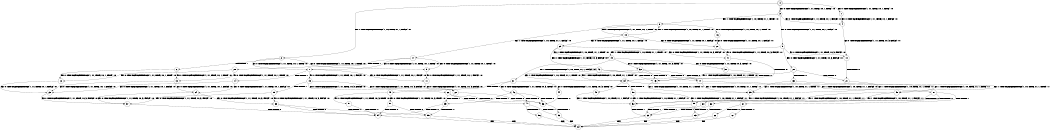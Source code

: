 digraph BCG {
size = "7, 10.5";
center = TRUE;
node [shape = circle];
0 [peripheries = 2];
0 -> 1 [label = "EX !0 !ATOMIC_EXCH_BRANCH (1, +1, TRUE, +0, 1, TRUE) !:0:"];
0 -> 2 [label = "EX !1 !ATOMIC_EXCH_BRANCH (1, +0, TRUE, +1, 1, FALSE) !:0:"];
0 -> 3 [label = "EX !0 !ATOMIC_EXCH_BRANCH (1, +1, TRUE, +0, 1, TRUE) !:0:"];
1 -> 4 [label = "EX !0 !ATOMIC_EXCH_BRANCH (1, +1, TRUE, +0, 1, FALSE) !:0:"];
2 -> 5 [label = "EX !0 !ATOMIC_EXCH_BRANCH (1, +1, TRUE, +0, 1, TRUE) !:0:"];
2 -> 6 [label = "TERMINATE !1"];
2 -> 7 [label = "EX !0 !ATOMIC_EXCH_BRANCH (1, +1, TRUE, +0, 1, TRUE) !:0:"];
3 -> 4 [label = "EX !0 !ATOMIC_EXCH_BRANCH (1, +1, TRUE, +0, 1, FALSE) !:0:"];
3 -> 8 [label = "EX !1 !ATOMIC_EXCH_BRANCH (1, +0, TRUE, +1, 1, TRUE) !:0:"];
3 -> 9 [label = "EX !0 !ATOMIC_EXCH_BRANCH (1, +1, TRUE, +0, 1, FALSE) !:0:"];
4 -> 10 [label = "EX !0 !ATOMIC_EXCH_BRANCH (1, +1, TRUE, +0, 3, FALSE) !:0:"];
5 -> 11 [label = "EX !0 !ATOMIC_EXCH_BRANCH (1, +1, TRUE, +0, 1, FALSE) !:0:"];
6 -> 12 [label = "EX !0 !ATOMIC_EXCH_BRANCH (1, +1, TRUE, +0, 1, TRUE) !:0:"];
6 -> 13 [label = "EX !0 !ATOMIC_EXCH_BRANCH (1, +1, TRUE, +0, 1, TRUE) !:0:"];
7 -> 11 [label = "EX !0 !ATOMIC_EXCH_BRANCH (1, +1, TRUE, +0, 1, FALSE) !:0:"];
7 -> 14 [label = "TERMINATE !1"];
7 -> 15 [label = "EX !0 !ATOMIC_EXCH_BRANCH (1, +1, TRUE, +0, 1, FALSE) !:0:"];
8 -> 16 [label = "EX !0 !ATOMIC_EXCH_BRANCH (1, +1, TRUE, +0, 1, TRUE) !:0:"];
8 -> 17 [label = "EX !1 !ATOMIC_EXCH_BRANCH (1, +0, TRUE, +1, 1, FALSE) !:0:"];
8 -> 18 [label = "EX !0 !ATOMIC_EXCH_BRANCH (1, +1, TRUE, +0, 1, TRUE) !:0:"];
9 -> 10 [label = "EX !0 !ATOMIC_EXCH_BRANCH (1, +1, TRUE, +0, 3, FALSE) !:0:"];
9 -> 19 [label = "EX !1 !ATOMIC_EXCH_BRANCH (1, +0, TRUE, +1, 1, TRUE) !:0:"];
9 -> 20 [label = "EX !0 !ATOMIC_EXCH_BRANCH (1, +1, TRUE, +0, 3, FALSE) !:0:"];
10 -> 21 [label = "TERMINATE !0"];
11 -> 22 [label = "EX !0 !ATOMIC_EXCH_BRANCH (1, +1, TRUE, +0, 3, FALSE) !:0:"];
12 -> 23 [label = "EX !0 !ATOMIC_EXCH_BRANCH (1, +1, TRUE, +0, 1, FALSE) !:0:"];
13 -> 23 [label = "EX !0 !ATOMIC_EXCH_BRANCH (1, +1, TRUE, +0, 1, FALSE) !:0:"];
13 -> 24 [label = "EX !0 !ATOMIC_EXCH_BRANCH (1, +1, TRUE, +0, 1, FALSE) !:0:"];
14 -> 23 [label = "EX !0 !ATOMIC_EXCH_BRANCH (1, +1, TRUE, +0, 1, FALSE) !:0:"];
14 -> 24 [label = "EX !0 !ATOMIC_EXCH_BRANCH (1, +1, TRUE, +0, 1, FALSE) !:0:"];
15 -> 22 [label = "EX !0 !ATOMIC_EXCH_BRANCH (1, +1, TRUE, +0, 3, FALSE) !:0:"];
15 -> 25 [label = "TERMINATE !1"];
15 -> 26 [label = "EX !0 !ATOMIC_EXCH_BRANCH (1, +1, TRUE, +0, 3, FALSE) !:0:"];
16 -> 27 [label = "EX !0 !ATOMIC_EXCH_BRANCH (1, +1, TRUE, +0, 1, FALSE) !:0:"];
17 -> 5 [label = "EX !0 !ATOMIC_EXCH_BRANCH (1, +1, TRUE, +0, 1, TRUE) !:0:"];
17 -> 28 [label = "TERMINATE !1"];
17 -> 7 [label = "EX !0 !ATOMIC_EXCH_BRANCH (1, +1, TRUE, +0, 1, TRUE) !:0:"];
18 -> 27 [label = "EX !0 !ATOMIC_EXCH_BRANCH (1, +1, TRUE, +0, 1, FALSE) !:0:"];
18 -> 8 [label = "EX !1 !ATOMIC_EXCH_BRANCH (1, +0, TRUE, +1, 1, TRUE) !:0:"];
18 -> 29 [label = "EX !0 !ATOMIC_EXCH_BRANCH (1, +1, TRUE, +0, 1, FALSE) !:0:"];
19 -> 30 [label = "EX !0 !ATOMIC_EXCH_BRANCH (1, +1, TRUE, +0, 3, TRUE) !:0:"];
19 -> 31 [label = "EX !1 !ATOMIC_EXCH_BRANCH (1, +0, TRUE, +1, 1, FALSE) !:0:"];
19 -> 32 [label = "EX !0 !ATOMIC_EXCH_BRANCH (1, +1, TRUE, +0, 3, TRUE) !:0:"];
20 -> 21 [label = "TERMINATE !0"];
20 -> 33 [label = "TERMINATE !0"];
20 -> 34 [label = "EX !1 !ATOMIC_EXCH_BRANCH (1, +0, TRUE, +1, 1, TRUE) !:0:"];
21 -> 35 [label = "EX !1 !ATOMIC_EXCH_BRANCH (1, +0, TRUE, +1, 1, TRUE) !:1:"];
22 -> 36 [label = "TERMINATE !0"];
23 -> 37 [label = "EX !0 !ATOMIC_EXCH_BRANCH (1, +1, TRUE, +0, 3, FALSE) !:0:"];
24 -> 37 [label = "EX !0 !ATOMIC_EXCH_BRANCH (1, +1, TRUE, +0, 3, FALSE) !:0:"];
24 -> 38 [label = "EX !0 !ATOMIC_EXCH_BRANCH (1, +1, TRUE, +0, 3, FALSE) !:0:"];
25 -> 37 [label = "EX !0 !ATOMIC_EXCH_BRANCH (1, +1, TRUE, +0, 3, FALSE) !:0:"];
25 -> 38 [label = "EX !0 !ATOMIC_EXCH_BRANCH (1, +1, TRUE, +0, 3, FALSE) !:0:"];
26 -> 36 [label = "TERMINATE !0"];
26 -> 39 [label = "TERMINATE !1"];
26 -> 40 [label = "TERMINATE !0"];
27 -> 41 [label = "EX !0 !ATOMIC_EXCH_BRANCH (1, +1, TRUE, +0, 3, FALSE) !:0:"];
28 -> 12 [label = "EX !0 !ATOMIC_EXCH_BRANCH (1, +1, TRUE, +0, 1, TRUE) !:0:"];
28 -> 13 [label = "EX !0 !ATOMIC_EXCH_BRANCH (1, +1, TRUE, +0, 1, TRUE) !:0:"];
29 -> 41 [label = "EX !0 !ATOMIC_EXCH_BRANCH (1, +1, TRUE, +0, 3, FALSE) !:0:"];
29 -> 19 [label = "EX !1 !ATOMIC_EXCH_BRANCH (1, +0, TRUE, +1, 1, TRUE) !:0:"];
29 -> 42 [label = "EX !0 !ATOMIC_EXCH_BRANCH (1, +1, TRUE, +0, 3, FALSE) !:0:"];
30 -> 43 [label = "TERMINATE !0"];
31 -> 44 [label = "EX !0 !ATOMIC_EXCH_BRANCH (1, +1, TRUE, +0, 3, TRUE) !:0:"];
31 -> 45 [label = "TERMINATE !1"];
31 -> 46 [label = "EX !0 !ATOMIC_EXCH_BRANCH (1, +1, TRUE, +0, 3, TRUE) !:0:"];
32 -> 43 [label = "TERMINATE !0"];
32 -> 47 [label = "TERMINATE !0"];
32 -> 34 [label = "EX !1 !ATOMIC_EXCH_BRANCH (1, +0, TRUE, +1, 1, TRUE) !:0:"];
33 -> 35 [label = "EX !1 !ATOMIC_EXCH_BRANCH (1, +0, TRUE, +1, 1, TRUE) !:1:"];
33 -> 48 [label = "EX !1 !ATOMIC_EXCH_BRANCH (1, +0, TRUE, +1, 1, TRUE) !:1:"];
34 -> 49 [label = "TERMINATE !0"];
34 -> 50 [label = "TERMINATE !0"];
34 -> 51 [label = "EX !1 !ATOMIC_EXCH_BRANCH (1, +0, TRUE, +1, 1, FALSE) !:0:"];
35 -> 52 [label = "EX !1 !ATOMIC_EXCH_BRANCH (1, +0, TRUE, +1, 1, FALSE) !:1:"];
36 -> 53 [label = "TERMINATE !1"];
37 -> 54 [label = "TERMINATE !0"];
38 -> 54 [label = "TERMINATE !0"];
38 -> 55 [label = "TERMINATE !0"];
39 -> 54 [label = "TERMINATE !0"];
39 -> 55 [label = "TERMINATE !0"];
40 -> 53 [label = "TERMINATE !1"];
40 -> 56 [label = "TERMINATE !1"];
41 -> 43 [label = "TERMINATE !0"];
42 -> 43 [label = "TERMINATE !0"];
42 -> 47 [label = "TERMINATE !0"];
42 -> 34 [label = "EX !1 !ATOMIC_EXCH_BRANCH (1, +0, TRUE, +1, 1, TRUE) !:0:"];
43 -> 35 [label = "EX !1 !ATOMIC_EXCH_BRANCH (1, +0, TRUE, +1, 1, TRUE) !:1:"];
44 -> 36 [label = "TERMINATE !0"];
45 -> 57 [label = "EX !0 !ATOMIC_EXCH_BRANCH (1, +1, TRUE, +0, 3, TRUE) !:0:"];
45 -> 58 [label = "EX !0 !ATOMIC_EXCH_BRANCH (1, +1, TRUE, +0, 3, TRUE) !:0:"];
46 -> 36 [label = "TERMINATE !0"];
46 -> 39 [label = "TERMINATE !1"];
46 -> 40 [label = "TERMINATE !0"];
47 -> 35 [label = "EX !1 !ATOMIC_EXCH_BRANCH (1, +0, TRUE, +1, 1, TRUE) !:1:"];
47 -> 48 [label = "EX !1 !ATOMIC_EXCH_BRANCH (1, +0, TRUE, +1, 1, TRUE) !:1:"];
48 -> 52 [label = "EX !1 !ATOMIC_EXCH_BRANCH (1, +0, TRUE, +1, 1, FALSE) !:1:"];
48 -> 59 [label = "EX !1 !ATOMIC_EXCH_BRANCH (1, +0, TRUE, +1, 1, FALSE) !:1:"];
49 -> 52 [label = "EX !1 !ATOMIC_EXCH_BRANCH (1, +0, TRUE, +1, 1, FALSE) !:1:"];
50 -> 52 [label = "EX !1 !ATOMIC_EXCH_BRANCH (1, +0, TRUE, +1, 1, FALSE) !:1:"];
50 -> 59 [label = "EX !1 !ATOMIC_EXCH_BRANCH (1, +0, TRUE, +1, 1, FALSE) !:1:"];
51 -> 60 [label = "TERMINATE !0"];
51 -> 61 [label = "TERMINATE !1"];
51 -> 62 [label = "TERMINATE !0"];
52 -> 63 [label = "TERMINATE !1"];
53 -> 64 [label = "exit"];
54 -> 64 [label = "exit"];
55 -> 64 [label = "exit"];
56 -> 64 [label = "exit"];
57 -> 54 [label = "TERMINATE !0"];
58 -> 54 [label = "TERMINATE !0"];
58 -> 55 [label = "TERMINATE !0"];
59 -> 63 [label = "TERMINATE !1"];
59 -> 65 [label = "TERMINATE !1"];
60 -> 63 [label = "TERMINATE !1"];
61 -> 66 [label = "TERMINATE !0"];
61 -> 67 [label = "TERMINATE !0"];
62 -> 63 [label = "TERMINATE !1"];
62 -> 65 [label = "TERMINATE !1"];
63 -> 64 [label = "exit"];
65 -> 64 [label = "exit"];
66 -> 64 [label = "exit"];
67 -> 64 [label = "exit"];
}
